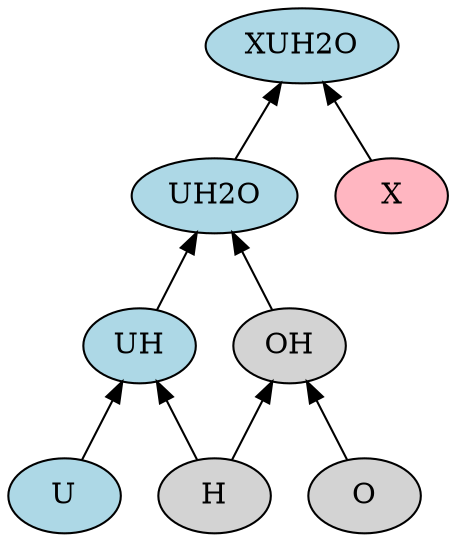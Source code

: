 digraph G {
    rankdir = "BT"
    U[style = "filled",fillcolor="lightblue"]
    UH[style = "filled",fillcolor="lightblue"]
    UH2O[style = "filled",fillcolor="lightblue"]
    XUH2O[style = "filled",fillcolor="lightblue"]
    OH[style = "filled",fillcolor="lightgray"]
    H[style = "filled",fillcolor="lightgray"]
    O[style = "filled",fillcolor="lightgray"]
    X[style = "filled",fillcolor="lightpink"]
    {H, U} -> UH
    {H, O} -> OH
    {UH, OH} -> UH2O
    {UH2O, X} -> XUH2O
    
}
